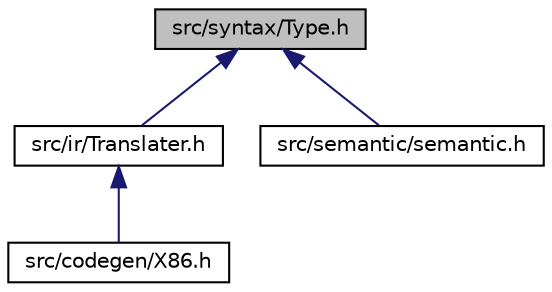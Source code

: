digraph "src/syntax/Type.h"
{
 // LATEX_PDF_SIZE
  edge [fontname="Helvetica",fontsize="10",labelfontname="Helvetica",labelfontsize="10"];
  node [fontname="Helvetica",fontsize="10",shape=record];
  Node1 [label="src/syntax/Type.h",height=0.2,width=0.4,color="black", fillcolor="grey75", style="filled", fontcolor="black",tooltip="Type System(independence of grammar/ast tree)"];
  Node1 -> Node2 [dir="back",color="midnightblue",fontsize="10",style="solid",fontname="Helvetica"];
  Node2 [label="src/ir/Translater.h",height=0.2,width=0.4,color="black", fillcolor="white", style="filled",URL="$Translater_8h.html",tooltip=" "];
  Node2 -> Node3 [dir="back",color="midnightblue",fontsize="10",style="solid",fontname="Helvetica"];
  Node3 [label="src/codegen/X86.h",height=0.2,width=0.4,color="black", fillcolor="white", style="filled",URL="$X86_8h.html",tooltip=" "];
  Node1 -> Node4 [dir="back",color="midnightblue",fontsize="10",style="solid",fontname="Helvetica"];
  Node4 [label="src/semantic/semantic.h",height=0.2,width=0.4,color="black", fillcolor="white", style="filled",URL="$semantic_8h_source.html",tooltip=" "];
}
